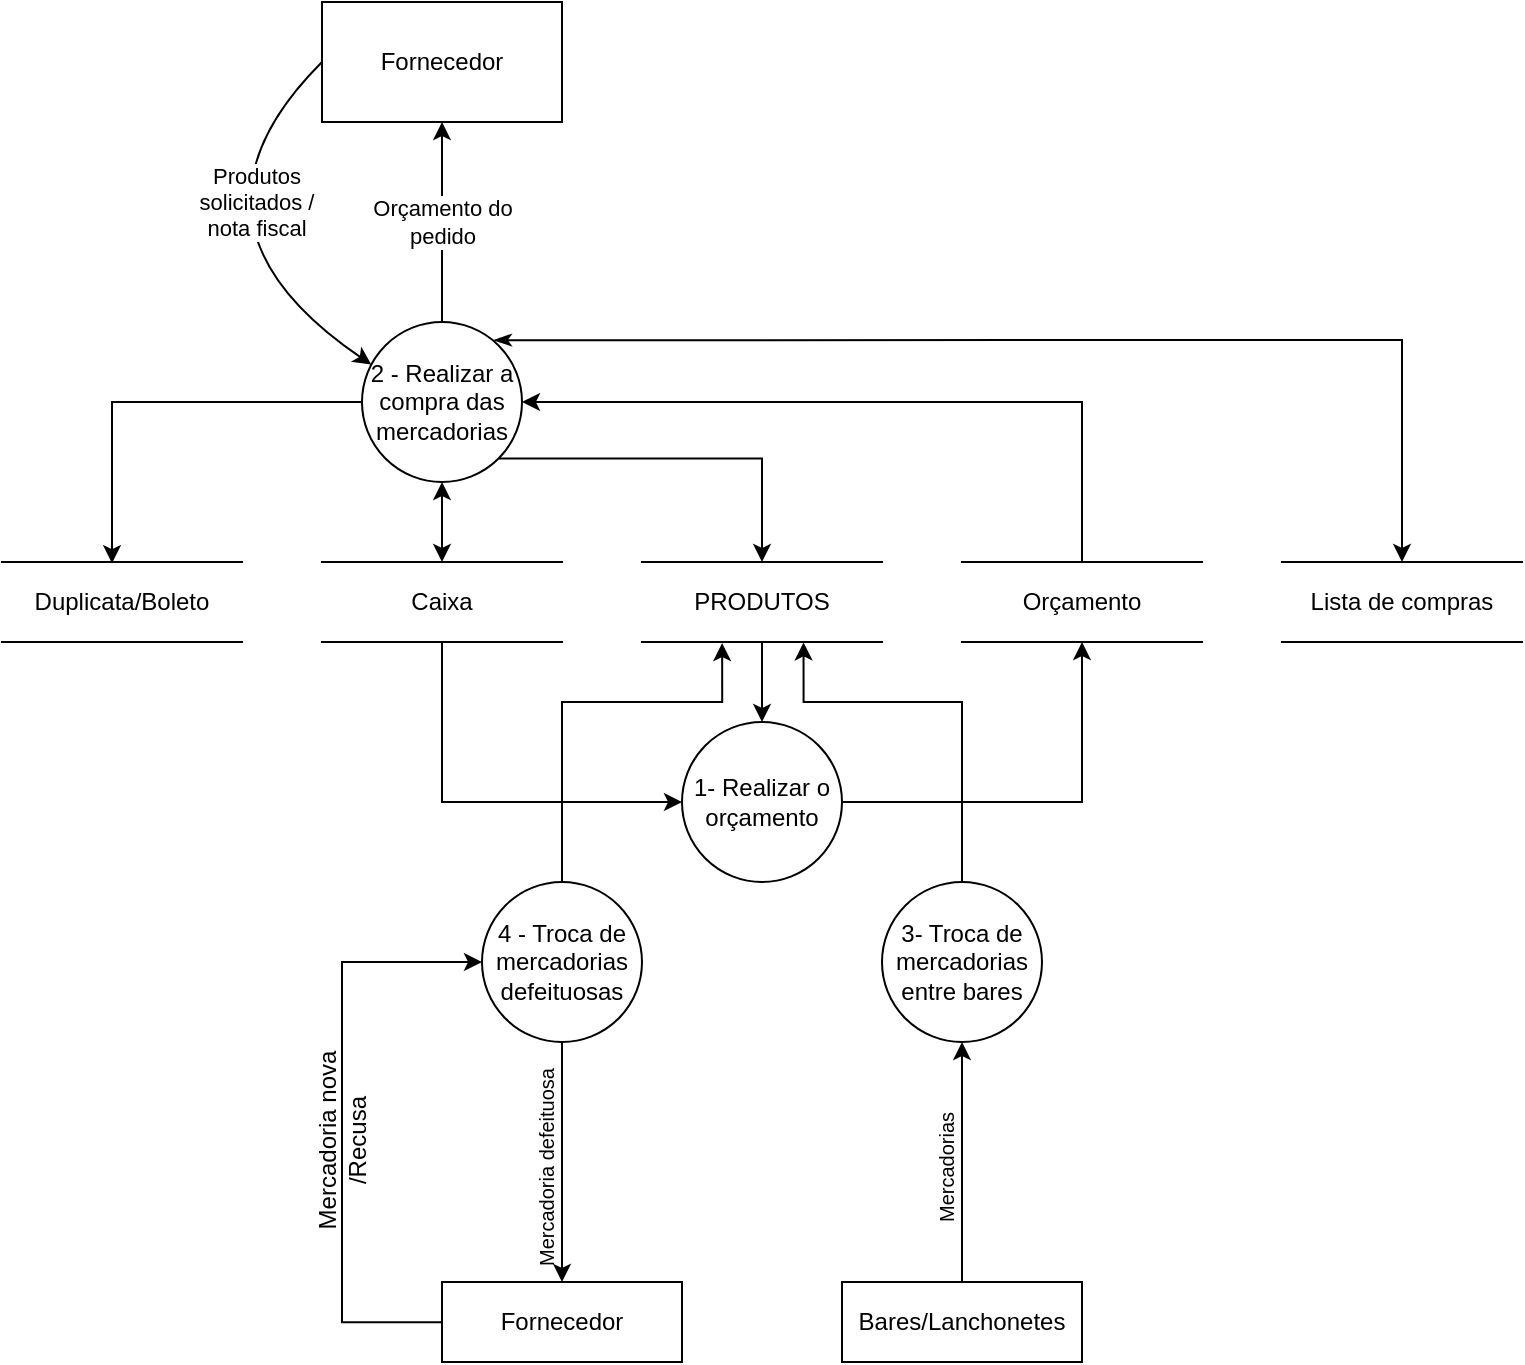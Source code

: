 <mxfile version="13.0.3" type="device"><diagram id="JR5-yKG_D1q2GUw1KWqf" name="Page-1"><mxGraphModel dx="253" dy="187" grid="1" gridSize="10" guides="1" tooltips="1" connect="1" arrows="1" fold="1" page="1" pageScale="1" pageWidth="1169" pageHeight="827" math="0" shadow="0"><root><mxCell id="0"/><mxCell id="1" parent="0"/><mxCell id="veqbe7Npe6lUpJ3kkmxu-15" value="" style="edgeStyle=orthogonalEdgeStyle;rounded=0;orthogonalLoop=1;jettySize=auto;html=1;entryX=0.5;entryY=1;entryDx=0;entryDy=0;" parent="1" source="veqbe7Npe6lUpJ3kkmxu-2" target="veqbe7Npe6lUpJ3kkmxu-8" edge="1"><mxGeometry relative="1" as="geometry"><mxPoint x="700" y="440" as="targetPoint"/></mxGeometry></mxCell><mxCell id="veqbe7Npe6lUpJ3kkmxu-2" value="&lt;font style=&quot;vertical-align: inherit&quot;&gt;&lt;font style=&quot;vertical-align: inherit&quot;&gt;1- Realizar o orçamento&lt;/font&gt;&lt;/font&gt;" style="ellipse;whiteSpace=wrap;html=1;aspect=fixed;" parent="1" vertex="1"><mxGeometry x="500" y="400" width="80" height="80" as="geometry"/></mxCell><mxCell id="veqbe7Npe6lUpJ3kkmxu-18" value="" style="edgeStyle=orthogonalEdgeStyle;rounded=0;orthogonalLoop=1;jettySize=auto;html=1;entryX=0.5;entryY=0;entryDx=0;entryDy=0;exitX=1;exitY=1;exitDx=0;exitDy=0;" parent="1" source="veqbe7Npe6lUpJ3kkmxu-3" target="veqbe7Npe6lUpJ3kkmxu-7" edge="1"><mxGeometry relative="1" as="geometry"><Array as="points"><mxPoint x="540" y="268"/></Array></mxGeometry></mxCell><mxCell id="q2Gy7PyrHn7db0W2wh8k-3" style="edgeStyle=orthogonalEdgeStyle;rounded=0;orthogonalLoop=1;jettySize=auto;html=1;exitX=0;exitY=0.5;exitDx=0;exitDy=0;entryX=0.455;entryY=0.014;entryDx=0;entryDy=0;entryPerimeter=0;" parent="1" source="veqbe7Npe6lUpJ3kkmxu-3" target="q2Gy7PyrHn7db0W2wh8k-1" edge="1"><mxGeometry relative="1" as="geometry"><Array as="points"><mxPoint x="215" y="240"/><mxPoint x="215" y="321"/></Array></mxGeometry></mxCell><mxCell id="GkjgyNYzh9OtzuEBvh1z-2" style="edgeStyle=orthogonalEdgeStyle;rounded=0;orthogonalLoop=1;jettySize=auto;html=1;entryX=0.5;entryY=0;entryDx=0;entryDy=0;startArrow=classicThin;startFill=1;exitX=0.823;exitY=0.114;exitDx=0;exitDy=0;exitPerimeter=0;" parent="1" source="veqbe7Npe6lUpJ3kkmxu-3" target="GkjgyNYzh9OtzuEBvh1z-1" edge="1"><mxGeometry relative="1" as="geometry"><mxPoint x="510" y="110" as="sourcePoint"/><Array as="points"><mxPoint x="408" y="209"/><mxPoint x="860" y="209"/></Array></mxGeometry></mxCell><mxCell id="6FIPj4EbcxlPGU-dRmn9-2" value="Orçamento do&lt;br&gt;pedido" style="edgeStyle=orthogonalEdgeStyle;rounded=0;orthogonalLoop=1;jettySize=auto;html=1;entryX=0.5;entryY=1;entryDx=0;entryDy=0;" edge="1" parent="1" source="veqbe7Npe6lUpJ3kkmxu-3" target="6FIPj4EbcxlPGU-dRmn9-1"><mxGeometry relative="1" as="geometry"/></mxCell><mxCell id="veqbe7Npe6lUpJ3kkmxu-3" value="&lt;font style=&quot;vertical-align: inherit&quot;&gt;&lt;font style=&quot;vertical-align: inherit&quot;&gt;2 - Realizar a compra das mercadorias&lt;/font&gt;&lt;/font&gt;" style="ellipse;whiteSpace=wrap;html=1;aspect=fixed;" parent="1" vertex="1"><mxGeometry x="340" y="200" width="80" height="80" as="geometry"/></mxCell><mxCell id="veqbe7Npe6lUpJ3kkmxu-22" value="" style="edgeStyle=orthogonalEdgeStyle;rounded=0;orthogonalLoop=1;jettySize=auto;html=1;startArrow=none;startFill=0;entryX=0.673;entryY=1.005;entryDx=0;entryDy=0;entryPerimeter=0;" parent="1" source="veqbe7Npe6lUpJ3kkmxu-4" target="veqbe7Npe6lUpJ3kkmxu-7" edge="1"><mxGeometry relative="1" as="geometry"><mxPoint x="640" y="380" as="targetPoint"/><Array as="points"><mxPoint x="640" y="390"/><mxPoint x="561" y="390"/></Array></mxGeometry></mxCell><mxCell id="veqbe7Npe6lUpJ3kkmxu-4" value="&lt;font style=&quot;vertical-align: inherit&quot;&gt;&lt;font style=&quot;vertical-align: inherit&quot;&gt;&lt;font style=&quot;vertical-align: inherit&quot;&gt;&lt;font style=&quot;vertical-align: inherit&quot;&gt;&lt;font style=&quot;vertical-align: inherit&quot;&gt;&lt;font style=&quot;vertical-align: inherit&quot;&gt;3- Troca de mercadorias entre bares&lt;/font&gt;&lt;/font&gt;&lt;/font&gt;&lt;/font&gt;&lt;/font&gt;&lt;/font&gt;" style="ellipse;whiteSpace=wrap;html=1;aspect=fixed;" parent="1" vertex="1"><mxGeometry x="600" y="480" width="80" height="80" as="geometry"/></mxCell><mxCell id="veqbe7Npe6lUpJ3kkmxu-25" value="" style="edgeStyle=orthogonalEdgeStyle;rounded=0;orthogonalLoop=1;jettySize=auto;html=1;startArrow=none;startFill=0;entryX=0.334;entryY=1.014;entryDx=0;entryDy=0;entryPerimeter=0;" parent="1" source="veqbe7Npe6lUpJ3kkmxu-5" target="veqbe7Npe6lUpJ3kkmxu-7" edge="1"><mxGeometry relative="1" as="geometry"><mxPoint x="440" y="380" as="targetPoint"/><Array as="points"><mxPoint x="440" y="390"/><mxPoint x="520" y="390"/></Array></mxGeometry></mxCell><mxCell id="veqbe7Npe6lUpJ3kkmxu-5" value="4 - Troca de mercadorias defeituosas" style="ellipse;whiteSpace=wrap;html=1;aspect=fixed;" parent="1" vertex="1"><mxGeometry x="400" y="480" width="80" height="80" as="geometry"/></mxCell><mxCell id="veqbe7Npe6lUpJ3kkmxu-13" value="" style="edgeStyle=orthogonalEdgeStyle;rounded=0;orthogonalLoop=1;jettySize=auto;html=1;" parent="1" source="veqbe7Npe6lUpJ3kkmxu-7" target="veqbe7Npe6lUpJ3kkmxu-2" edge="1"><mxGeometry relative="1" as="geometry"/></mxCell><mxCell id="veqbe7Npe6lUpJ3kkmxu-7" value="PRODUTOS" style="shape=partialRectangle;whiteSpace=wrap;html=1;left=0;right=0;fillColor=none;" parent="1" vertex="1"><mxGeometry x="480" y="320" width="120" height="40" as="geometry"/></mxCell><mxCell id="veqbe7Npe6lUpJ3kkmxu-20" value="" style="edgeStyle=orthogonalEdgeStyle;rounded=0;orthogonalLoop=1;jettySize=auto;html=1;startArrow=none;startFill=0;entryX=1;entryY=0.5;entryDx=0;entryDy=0;" parent="1" source="veqbe7Npe6lUpJ3kkmxu-8" target="veqbe7Npe6lUpJ3kkmxu-3" edge="1"><mxGeometry relative="1" as="geometry"><mxPoint x="380" y="170" as="targetPoint"/><Array as="points"><mxPoint x="700" y="240"/></Array></mxGeometry></mxCell><mxCell id="veqbe7Npe6lUpJ3kkmxu-8" value="Orçamento" style="shape=partialRectangle;whiteSpace=wrap;html=1;left=0;right=0;fillColor=none;" parent="1" vertex="1"><mxGeometry x="640" y="320" width="120" height="40" as="geometry"/></mxCell><mxCell id="veqbe7Npe6lUpJ3kkmxu-12" value="" style="edgeStyle=orthogonalEdgeStyle;rounded=0;orthogonalLoop=1;jettySize=auto;html=1;entryX=0;entryY=0.5;entryDx=0;entryDy=0;" parent="1" source="veqbe7Npe6lUpJ3kkmxu-9" target="veqbe7Npe6lUpJ3kkmxu-2" edge="1"><mxGeometry relative="1" as="geometry"><mxPoint x="380" y="440" as="targetPoint"/><Array as="points"><mxPoint x="380" y="440"/></Array></mxGeometry></mxCell><mxCell id="veqbe7Npe6lUpJ3kkmxu-16" value="" style="edgeStyle=orthogonalEdgeStyle;rounded=0;orthogonalLoop=1;jettySize=auto;html=1;startArrow=classic;startFill=1;" parent="1" source="veqbe7Npe6lUpJ3kkmxu-3" target="veqbe7Npe6lUpJ3kkmxu-9" edge="1"><mxGeometry relative="1" as="geometry"/></mxCell><mxCell id="veqbe7Npe6lUpJ3kkmxu-9" value="Caixa" style="shape=partialRectangle;whiteSpace=wrap;html=1;left=0;right=0;fillColor=none;" parent="1" vertex="1"><mxGeometry x="320" y="320" width="120" height="40" as="geometry"/></mxCell><mxCell id="veqbe7Npe6lUpJ3kkmxu-27" value="" style="edgeStyle=orthogonalEdgeStyle;rounded=0;orthogonalLoop=1;jettySize=auto;html=1;startArrow=none;startFill=0;" parent="1" source="veqbe7Npe6lUpJ3kkmxu-26" target="veqbe7Npe6lUpJ3kkmxu-4" edge="1"><mxGeometry relative="1" as="geometry"/></mxCell><mxCell id="veqbe7Npe6lUpJ3kkmxu-26" value="Bares/Lanchonetes" style="rounded=0;whiteSpace=wrap;html=1;" parent="1" vertex="1"><mxGeometry x="580" y="680" width="120" height="40" as="geometry"/></mxCell><mxCell id="veqbe7Npe6lUpJ3kkmxu-33" value="" style="edgeStyle=orthogonalEdgeStyle;rounded=0;orthogonalLoop=1;jettySize=auto;html=1;startArrow=classic;startFill=1;endArrow=none;endFill=0;" parent="1" source="veqbe7Npe6lUpJ3kkmxu-34" edge="1"><mxGeometry relative="1" as="geometry"><mxPoint x="440" y="560" as="targetPoint"/></mxGeometry></mxCell><mxCell id="veqbe7Npe6lUpJ3kkmxu-34" value="Fornecedor" style="rounded=0;whiteSpace=wrap;html=1;" parent="1" vertex="1"><mxGeometry x="380" y="680" width="120" height="40" as="geometry"/></mxCell><mxCell id="veqbe7Npe6lUpJ3kkmxu-35" value="Mercadoria defeituosa" style="text;html=1;strokeColor=none;fillColor=none;align=center;verticalAlign=middle;whiteSpace=wrap;rounded=0;rotation=-90;fontSize=10;" parent="1" vertex="1"><mxGeometry x="380" y="604.62" width="105" height="35.75" as="geometry"/></mxCell><mxCell id="veqbe7Npe6lUpJ3kkmxu-37" value="&lt;font style=&quot;font-size: 10px&quot;&gt;Mercadorias&lt;br style=&quot;font-size: 10px&quot;&gt;&lt;/font&gt;" style="text;html=1;strokeColor=none;fillColor=none;align=center;verticalAlign=middle;whiteSpace=wrap;rounded=0;rotation=-90;fontSize=10;" parent="1" vertex="1"><mxGeometry x="579" y="612.5" width="105" height="20" as="geometry"/></mxCell><mxCell id="KXPXj2zLTw6V5ffQ6uEd-1" value="" style="edgeStyle=orthogonalEdgeStyle;rounded=0;orthogonalLoop=1;jettySize=auto;html=1;entryX=0;entryY=0.5;entryDx=0;entryDy=0;" parent="1" target="veqbe7Npe6lUpJ3kkmxu-5" edge="1"><mxGeometry relative="1" as="geometry"><mxPoint x="340.0" y="580.05" as="targetPoint"/><Array as="points"><mxPoint x="330" y="700"/><mxPoint x="330" y="520"/></Array><mxPoint x="380.0" y="700.11" as="sourcePoint"/></mxGeometry></mxCell><mxCell id="KXPXj2zLTw6V5ffQ6uEd-2" value="Mercadoria nova&lt;br&gt;/Recusa" style="text;html=1;align=center;verticalAlign=middle;resizable=0;points=[];labelBackgroundColor=none;rotation=-90;" parent="KXPXj2zLTw6V5ffQ6uEd-1" vertex="1" connectable="0"><mxGeometry x="-0.037" relative="1" as="geometry"><mxPoint y="3.91" as="offset"/></mxGeometry></mxCell><mxCell id="q2Gy7PyrHn7db0W2wh8k-1" value="Duplicata/Boleto" style="shape=partialRectangle;whiteSpace=wrap;html=1;left=0;right=0;fillColor=none;" parent="1" vertex="1"><mxGeometry x="160" y="320" width="120" height="40" as="geometry"/></mxCell><mxCell id="GkjgyNYzh9OtzuEBvh1z-1" value="Lista de compras" style="shape=partialRectangle;whiteSpace=wrap;html=1;left=0;right=0;fillColor=none;" parent="1" vertex="1"><mxGeometry x="800" y="320" width="120" height="40" as="geometry"/></mxCell><mxCell id="6FIPj4EbcxlPGU-dRmn9-1" value="Fornecedor" style="rounded=0;whiteSpace=wrap;html=1;" vertex="1" parent="1"><mxGeometry x="320" y="40" width="120" height="60" as="geometry"/></mxCell><mxCell id="6FIPj4EbcxlPGU-dRmn9-3" value="" style="curved=1;endArrow=classic;html=1;exitX=0;exitY=0.5;exitDx=0;exitDy=0;entryX=0.058;entryY=0.266;entryDx=0;entryDy=0;entryPerimeter=0;" edge="1" parent="1" source="6FIPj4EbcxlPGU-dRmn9-1" target="veqbe7Npe6lUpJ3kkmxu-3"><mxGeometry width="50" height="50" relative="1" as="geometry"><mxPoint x="170" y="120" as="sourcePoint"/><mxPoint x="220" y="70" as="targetPoint"/><Array as="points"><mxPoint x="240" y="150"/></Array></mxGeometry></mxCell><mxCell id="6FIPj4EbcxlPGU-dRmn9-4" value="Produtos&lt;br&gt;solicitados / &lt;br&gt;nota fiscal" style="edgeLabel;html=1;align=center;verticalAlign=middle;resizable=0;points=[];" vertex="1" connectable="0" parent="6FIPj4EbcxlPGU-dRmn9-3"><mxGeometry x="-0.471" y="16" relative="1" as="geometry"><mxPoint y="14" as="offset"/></mxGeometry></mxCell></root></mxGraphModel></diagram></mxfile>